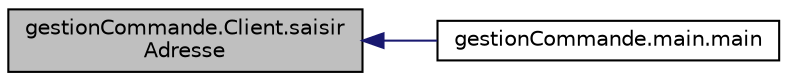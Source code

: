 digraph "gestionCommande.Client.saisirAdresse"
{
  edge [fontname="Helvetica",fontsize="10",labelfontname="Helvetica",labelfontsize="10"];
  node [fontname="Helvetica",fontsize="10",shape=record];
  rankdir="LR";
  Node1 [label="gestionCommande.Client.saisir\lAdresse",height=0.2,width=0.4,color="black", fillcolor="grey75", style="filled" fontcolor="black"];
  Node1 -> Node2 [dir="back",color="midnightblue",fontsize="10",style="solid"];
  Node2 [label="gestionCommande.main.main",height=0.2,width=0.4,color="black", fillcolor="white", style="filled",URL="$classgestion_commande_1_1main.html#a0e5d4f61c1ddeb1175043ce260b5ee7e"];
}
